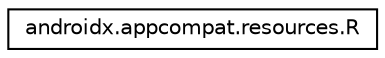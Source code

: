 digraph "Graphical Class Hierarchy"
{
 // LATEX_PDF_SIZE
  edge [fontname="Helvetica",fontsize="10",labelfontname="Helvetica",labelfontsize="10"];
  node [fontname="Helvetica",fontsize="10",shape=record];
  rankdir="LR";
  Node0 [label="androidx.appcompat.resources.R",height=0.2,width=0.4,color="black", fillcolor="white", style="filled",URL="$classandroidx_1_1appcompat_1_1resources_1_1_r.html",tooltip=" "];
}
